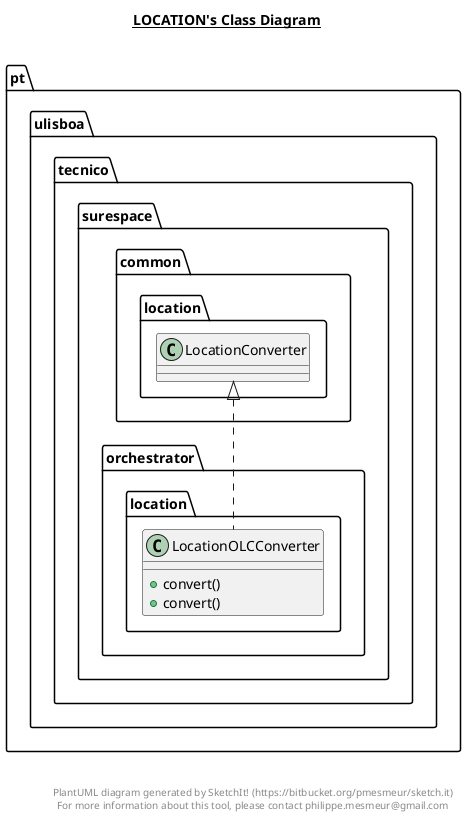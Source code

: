 @startuml

title __LOCATION's Class Diagram__\n

  namespace pt.ulisboa.tecnico.surespace.orchestrator {
    namespace location {
      class pt.ulisboa.tecnico.surespace.orchestrator.location.LocationOLCConverter {
          + convert()
          + convert()
      }
    }
  }
  

  pt.ulisboa.tecnico.surespace.orchestrator.location.LocationOLCConverter .up.|> pt.ulisboa.tecnico.surespace.common.location.LocationConverter


right footer


PlantUML diagram generated by SketchIt! (https://bitbucket.org/pmesmeur/sketch.it)
For more information about this tool, please contact philippe.mesmeur@gmail.com
endfooter

@enduml

